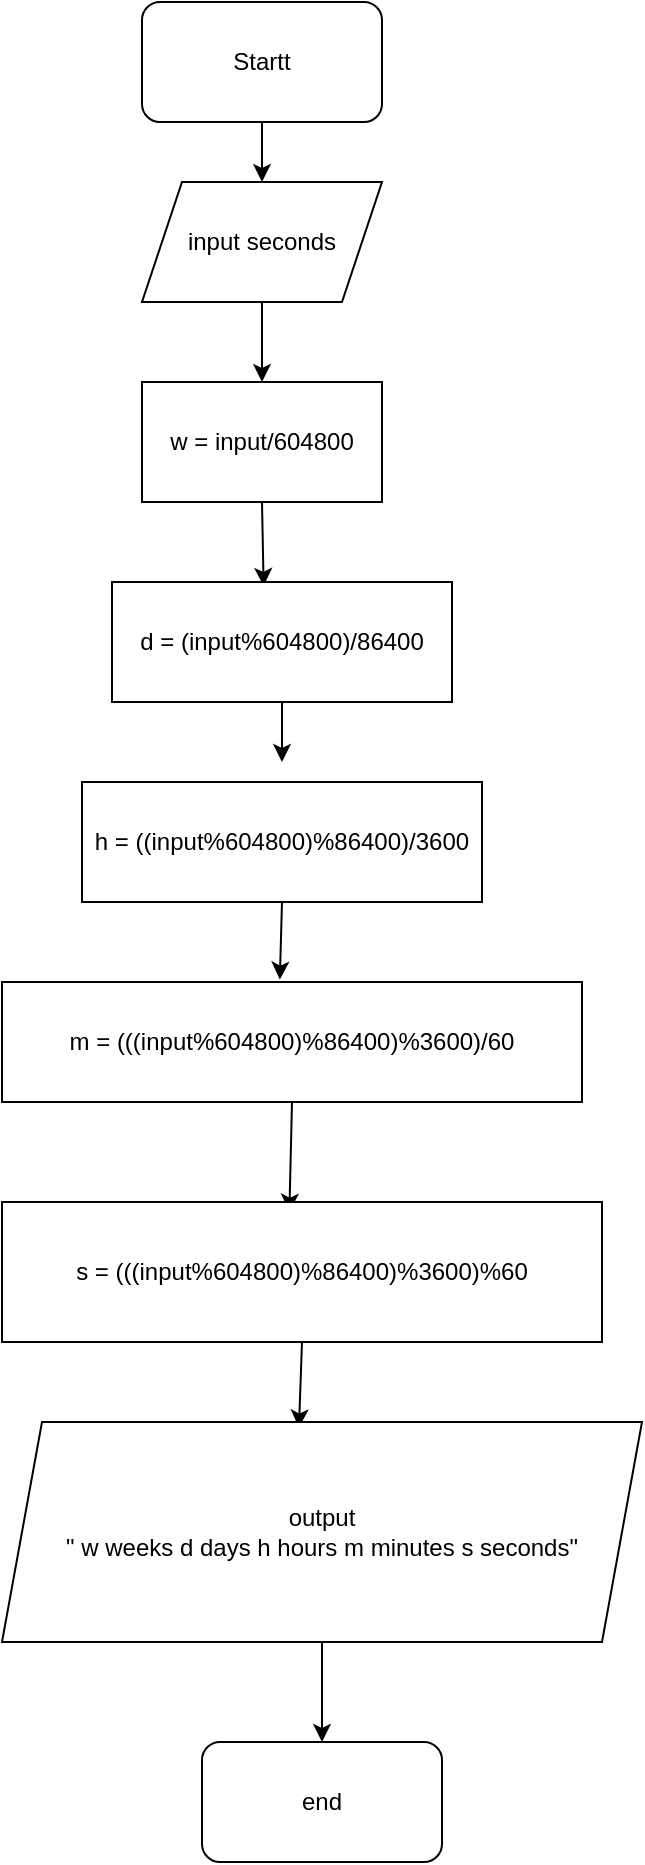 <mxfile>
    <diagram id="N4jdpEVqbYubbE17x9WI" name="Page-1">
        <mxGraphModel dx="832" dy="563" grid="1" gridSize="10" guides="1" tooltips="1" connect="1" arrows="1" fold="1" page="1" pageScale="1" pageWidth="850" pageHeight="1100" math="0" shadow="0">
            <root>
                <mxCell id="0"/>
                <mxCell id="1" parent="0"/>
                <mxCell id="11" style="edgeStyle=none;html=1;exitX=0.5;exitY=1;exitDx=0;exitDy=0;entryX=0.5;entryY=0;entryDx=0;entryDy=0;" edge="1" parent="1" source="2" target="3">
                    <mxGeometry relative="1" as="geometry"/>
                </mxCell>
                <mxCell id="2" value="Startt" style="rounded=1;whiteSpace=wrap;html=1;" vertex="1" parent="1">
                    <mxGeometry x="290" y="20" width="120" height="60" as="geometry"/>
                </mxCell>
                <mxCell id="12" style="edgeStyle=none;html=1;exitX=0.5;exitY=1;exitDx=0;exitDy=0;entryX=0.5;entryY=0;entryDx=0;entryDy=0;" edge="1" parent="1" source="3" target="4">
                    <mxGeometry relative="1" as="geometry"/>
                </mxCell>
                <mxCell id="3" value="input seconds" style="shape=parallelogram;perimeter=parallelogramPerimeter;whiteSpace=wrap;html=1;fixedSize=1;" vertex="1" parent="1">
                    <mxGeometry x="290" y="110" width="120" height="60" as="geometry"/>
                </mxCell>
                <mxCell id="13" style="edgeStyle=none;html=1;exitX=0.5;exitY=1;exitDx=0;exitDy=0;entryX=0.446;entryY=0.033;entryDx=0;entryDy=0;entryPerimeter=0;" edge="1" parent="1" source="4" target="5">
                    <mxGeometry relative="1" as="geometry"/>
                </mxCell>
                <mxCell id="4" value="w = input/604800" style="rounded=0;whiteSpace=wrap;html=1;" vertex="1" parent="1">
                    <mxGeometry x="290" y="210" width="120" height="60" as="geometry"/>
                </mxCell>
                <mxCell id="14" style="edgeStyle=none;html=1;exitX=0.5;exitY=1;exitDx=0;exitDy=0;" edge="1" parent="1" source="5">
                    <mxGeometry relative="1" as="geometry">
                        <mxPoint x="360" y="400" as="targetPoint"/>
                    </mxGeometry>
                </mxCell>
                <mxCell id="5" value="d = (input%604800)/86400" style="rounded=0;whiteSpace=wrap;html=1;" vertex="1" parent="1">
                    <mxGeometry x="275" y="310" width="170" height="60" as="geometry"/>
                </mxCell>
                <mxCell id="15" style="edgeStyle=none;html=1;exitX=0.5;exitY=1;exitDx=0;exitDy=0;entryX=0.479;entryY=-0.02;entryDx=0;entryDy=0;entryPerimeter=0;" edge="1" parent="1" source="6" target="7">
                    <mxGeometry relative="1" as="geometry"/>
                </mxCell>
                <mxCell id="6" value="h = ((input%604800)%86400)/3600" style="rounded=0;whiteSpace=wrap;html=1;" vertex="1" parent="1">
                    <mxGeometry x="260" y="410" width="200" height="60" as="geometry"/>
                </mxCell>
                <mxCell id="16" style="edgeStyle=none;html=1;exitX=0.5;exitY=1;exitDx=0;exitDy=0;entryX=0.479;entryY=0.069;entryDx=0;entryDy=0;entryPerimeter=0;" edge="1" parent="1" source="7" target="8">
                    <mxGeometry relative="1" as="geometry"/>
                </mxCell>
                <mxCell id="7" value="m = (((input%604800)%86400)%3600)/60" style="rounded=0;whiteSpace=wrap;html=1;" vertex="1" parent="1">
                    <mxGeometry x="220" y="510" width="290" height="60" as="geometry"/>
                </mxCell>
                <mxCell id="17" style="edgeStyle=none;html=1;exitX=0.5;exitY=1;exitDx=0;exitDy=0;entryX=0.464;entryY=0.025;entryDx=0;entryDy=0;entryPerimeter=0;" edge="1" parent="1" source="8" target="9">
                    <mxGeometry relative="1" as="geometry"/>
                </mxCell>
                <mxCell id="8" value="s = (((input%604800)%86400)%3600)%60" style="rounded=0;whiteSpace=wrap;html=1;" vertex="1" parent="1">
                    <mxGeometry x="220" y="620" width="300" height="70" as="geometry"/>
                </mxCell>
                <mxCell id="18" style="edgeStyle=none;html=1;exitX=0.5;exitY=1;exitDx=0;exitDy=0;" edge="1" parent="1" source="9" target="10">
                    <mxGeometry relative="1" as="geometry"/>
                </mxCell>
                <mxCell id="9" value="output&lt;br&gt;&quot; w weeks d days h hours m minutes s seconds&quot;" style="shape=parallelogram;perimeter=parallelogramPerimeter;whiteSpace=wrap;html=1;fixedSize=1;" vertex="1" parent="1">
                    <mxGeometry x="220" y="730" width="320" height="110" as="geometry"/>
                </mxCell>
                <mxCell id="10" value="end" style="rounded=1;whiteSpace=wrap;html=1;" vertex="1" parent="1">
                    <mxGeometry x="320" y="890" width="120" height="60" as="geometry"/>
                </mxCell>
            </root>
        </mxGraphModel>
    </diagram>
</mxfile>